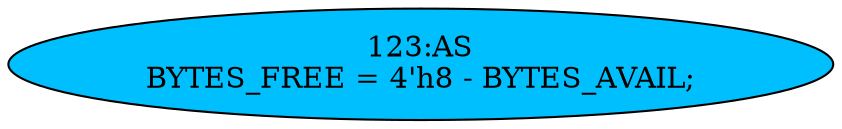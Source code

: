 strict digraph "" {
	node [label="\N"];
	"123:AS"	 [ast="<pyverilog.vparser.ast.Assign object at 0x7fbceaa4c050>",
		def_var="['BYTES_FREE']",
		fillcolor=deepskyblue,
		label="123:AS
BYTES_FREE = 4'h8 - BYTES_AVAIL;",
		statements="[]",
		style=filled,
		typ=Assign,
		use_var="['BYTES_AVAIL']"];
}
